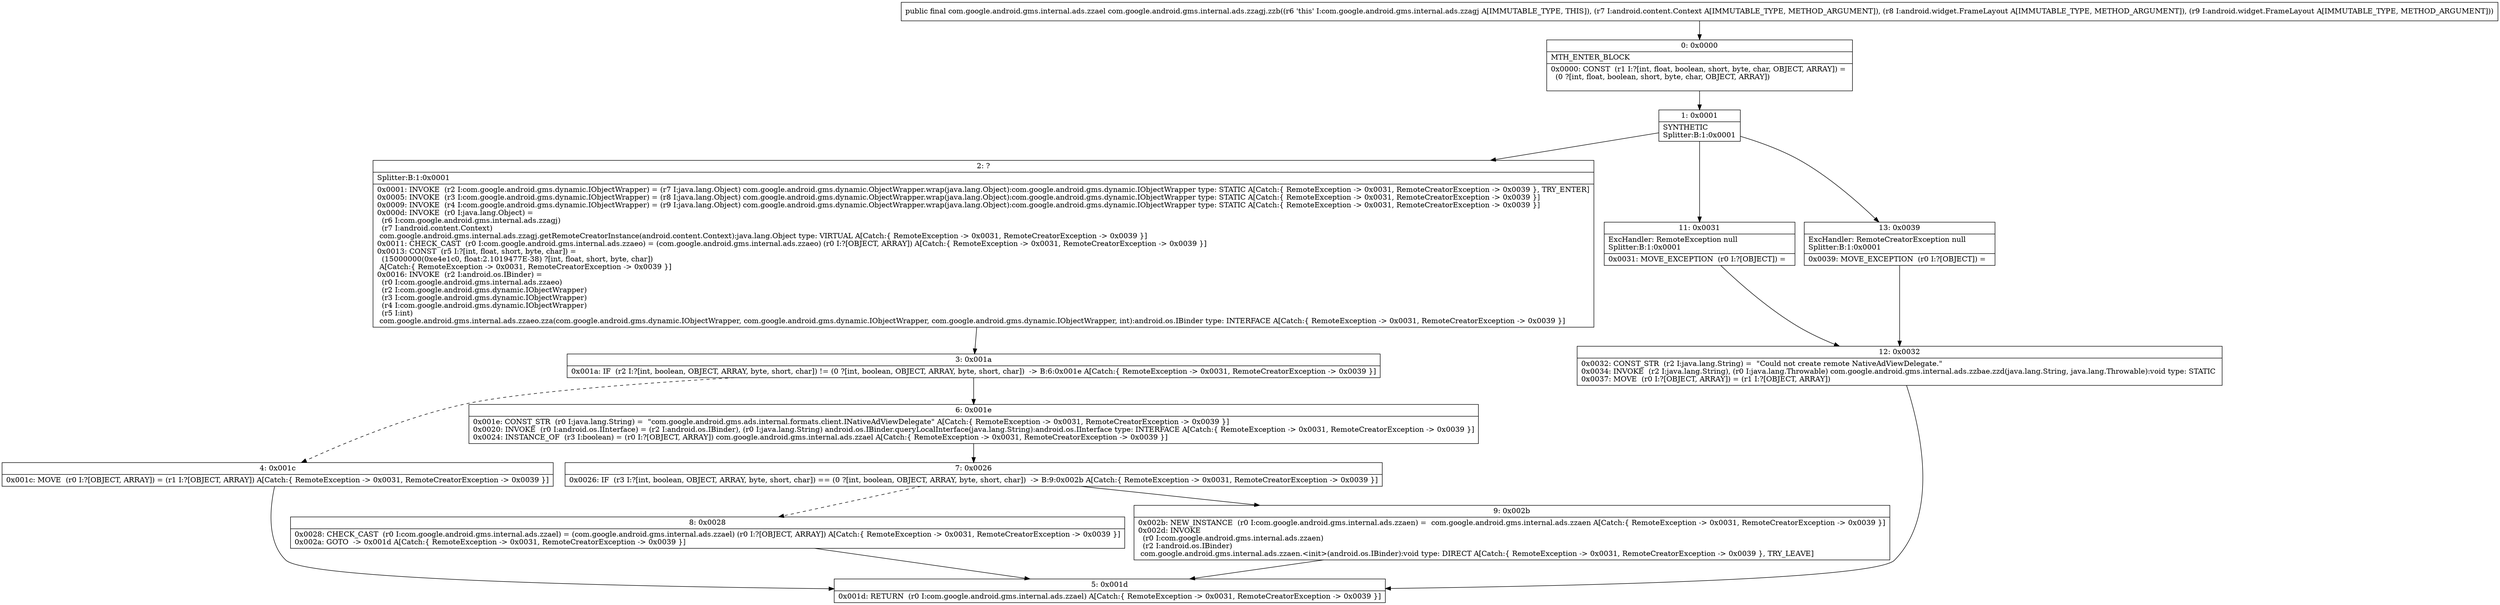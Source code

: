 digraph "CFG forcom.google.android.gms.internal.ads.zzagj.zzb(Landroid\/content\/Context;Landroid\/widget\/FrameLayout;Landroid\/widget\/FrameLayout;)Lcom\/google\/android\/gms\/internal\/ads\/zzael;" {
Node_0 [shape=record,label="{0\:\ 0x0000|MTH_ENTER_BLOCK\l|0x0000: CONST  (r1 I:?[int, float, boolean, short, byte, char, OBJECT, ARRAY]) = \l  (0 ?[int, float, boolean, short, byte, char, OBJECT, ARRAY])\l \l}"];
Node_1 [shape=record,label="{1\:\ 0x0001|SYNTHETIC\lSplitter:B:1:0x0001\l}"];
Node_2 [shape=record,label="{2\:\ ?|Splitter:B:1:0x0001\l|0x0001: INVOKE  (r2 I:com.google.android.gms.dynamic.IObjectWrapper) = (r7 I:java.lang.Object) com.google.android.gms.dynamic.ObjectWrapper.wrap(java.lang.Object):com.google.android.gms.dynamic.IObjectWrapper type: STATIC A[Catch:\{ RemoteException \-\> 0x0031, RemoteCreatorException \-\> 0x0039 \}, TRY_ENTER]\l0x0005: INVOKE  (r3 I:com.google.android.gms.dynamic.IObjectWrapper) = (r8 I:java.lang.Object) com.google.android.gms.dynamic.ObjectWrapper.wrap(java.lang.Object):com.google.android.gms.dynamic.IObjectWrapper type: STATIC A[Catch:\{ RemoteException \-\> 0x0031, RemoteCreatorException \-\> 0x0039 \}]\l0x0009: INVOKE  (r4 I:com.google.android.gms.dynamic.IObjectWrapper) = (r9 I:java.lang.Object) com.google.android.gms.dynamic.ObjectWrapper.wrap(java.lang.Object):com.google.android.gms.dynamic.IObjectWrapper type: STATIC A[Catch:\{ RemoteException \-\> 0x0031, RemoteCreatorException \-\> 0x0039 \}]\l0x000d: INVOKE  (r0 I:java.lang.Object) = \l  (r6 I:com.google.android.gms.internal.ads.zzagj)\l  (r7 I:android.content.Context)\l com.google.android.gms.internal.ads.zzagj.getRemoteCreatorInstance(android.content.Context):java.lang.Object type: VIRTUAL A[Catch:\{ RemoteException \-\> 0x0031, RemoteCreatorException \-\> 0x0039 \}]\l0x0011: CHECK_CAST  (r0 I:com.google.android.gms.internal.ads.zzaeo) = (com.google.android.gms.internal.ads.zzaeo) (r0 I:?[OBJECT, ARRAY]) A[Catch:\{ RemoteException \-\> 0x0031, RemoteCreatorException \-\> 0x0039 \}]\l0x0013: CONST  (r5 I:?[int, float, short, byte, char]) = \l  (15000000(0xe4e1c0, float:2.1019477E\-38) ?[int, float, short, byte, char])\l A[Catch:\{ RemoteException \-\> 0x0031, RemoteCreatorException \-\> 0x0039 \}]\l0x0016: INVOKE  (r2 I:android.os.IBinder) = \l  (r0 I:com.google.android.gms.internal.ads.zzaeo)\l  (r2 I:com.google.android.gms.dynamic.IObjectWrapper)\l  (r3 I:com.google.android.gms.dynamic.IObjectWrapper)\l  (r4 I:com.google.android.gms.dynamic.IObjectWrapper)\l  (r5 I:int)\l com.google.android.gms.internal.ads.zzaeo.zza(com.google.android.gms.dynamic.IObjectWrapper, com.google.android.gms.dynamic.IObjectWrapper, com.google.android.gms.dynamic.IObjectWrapper, int):android.os.IBinder type: INTERFACE A[Catch:\{ RemoteException \-\> 0x0031, RemoteCreatorException \-\> 0x0039 \}]\l}"];
Node_3 [shape=record,label="{3\:\ 0x001a|0x001a: IF  (r2 I:?[int, boolean, OBJECT, ARRAY, byte, short, char]) != (0 ?[int, boolean, OBJECT, ARRAY, byte, short, char])  \-\> B:6:0x001e A[Catch:\{ RemoteException \-\> 0x0031, RemoteCreatorException \-\> 0x0039 \}]\l}"];
Node_4 [shape=record,label="{4\:\ 0x001c|0x001c: MOVE  (r0 I:?[OBJECT, ARRAY]) = (r1 I:?[OBJECT, ARRAY]) A[Catch:\{ RemoteException \-\> 0x0031, RemoteCreatorException \-\> 0x0039 \}]\l}"];
Node_5 [shape=record,label="{5\:\ 0x001d|0x001d: RETURN  (r0 I:com.google.android.gms.internal.ads.zzael) A[Catch:\{ RemoteException \-\> 0x0031, RemoteCreatorException \-\> 0x0039 \}]\l}"];
Node_6 [shape=record,label="{6\:\ 0x001e|0x001e: CONST_STR  (r0 I:java.lang.String) =  \"com.google.android.gms.ads.internal.formats.client.INativeAdViewDelegate\" A[Catch:\{ RemoteException \-\> 0x0031, RemoteCreatorException \-\> 0x0039 \}]\l0x0020: INVOKE  (r0 I:android.os.IInterface) = (r2 I:android.os.IBinder), (r0 I:java.lang.String) android.os.IBinder.queryLocalInterface(java.lang.String):android.os.IInterface type: INTERFACE A[Catch:\{ RemoteException \-\> 0x0031, RemoteCreatorException \-\> 0x0039 \}]\l0x0024: INSTANCE_OF  (r3 I:boolean) = (r0 I:?[OBJECT, ARRAY]) com.google.android.gms.internal.ads.zzael A[Catch:\{ RemoteException \-\> 0x0031, RemoteCreatorException \-\> 0x0039 \}]\l}"];
Node_7 [shape=record,label="{7\:\ 0x0026|0x0026: IF  (r3 I:?[int, boolean, OBJECT, ARRAY, byte, short, char]) == (0 ?[int, boolean, OBJECT, ARRAY, byte, short, char])  \-\> B:9:0x002b A[Catch:\{ RemoteException \-\> 0x0031, RemoteCreatorException \-\> 0x0039 \}]\l}"];
Node_8 [shape=record,label="{8\:\ 0x0028|0x0028: CHECK_CAST  (r0 I:com.google.android.gms.internal.ads.zzael) = (com.google.android.gms.internal.ads.zzael) (r0 I:?[OBJECT, ARRAY]) A[Catch:\{ RemoteException \-\> 0x0031, RemoteCreatorException \-\> 0x0039 \}]\l0x002a: GOTO  \-\> 0x001d A[Catch:\{ RemoteException \-\> 0x0031, RemoteCreatorException \-\> 0x0039 \}]\l}"];
Node_9 [shape=record,label="{9\:\ 0x002b|0x002b: NEW_INSTANCE  (r0 I:com.google.android.gms.internal.ads.zzaen) =  com.google.android.gms.internal.ads.zzaen A[Catch:\{ RemoteException \-\> 0x0031, RemoteCreatorException \-\> 0x0039 \}]\l0x002d: INVOKE  \l  (r0 I:com.google.android.gms.internal.ads.zzaen)\l  (r2 I:android.os.IBinder)\l com.google.android.gms.internal.ads.zzaen.\<init\>(android.os.IBinder):void type: DIRECT A[Catch:\{ RemoteException \-\> 0x0031, RemoteCreatorException \-\> 0x0039 \}, TRY_LEAVE]\l}"];
Node_11 [shape=record,label="{11\:\ 0x0031|ExcHandler: RemoteException null\lSplitter:B:1:0x0001\l|0x0031: MOVE_EXCEPTION  (r0 I:?[OBJECT]) =  \l}"];
Node_12 [shape=record,label="{12\:\ 0x0032|0x0032: CONST_STR  (r2 I:java.lang.String) =  \"Could not create remote NativeAdViewDelegate.\" \l0x0034: INVOKE  (r2 I:java.lang.String), (r0 I:java.lang.Throwable) com.google.android.gms.internal.ads.zzbae.zzd(java.lang.String, java.lang.Throwable):void type: STATIC \l0x0037: MOVE  (r0 I:?[OBJECT, ARRAY]) = (r1 I:?[OBJECT, ARRAY]) \l}"];
Node_13 [shape=record,label="{13\:\ 0x0039|ExcHandler: RemoteCreatorException null\lSplitter:B:1:0x0001\l|0x0039: MOVE_EXCEPTION  (r0 I:?[OBJECT]) =  \l}"];
MethodNode[shape=record,label="{public final com.google.android.gms.internal.ads.zzael com.google.android.gms.internal.ads.zzagj.zzb((r6 'this' I:com.google.android.gms.internal.ads.zzagj A[IMMUTABLE_TYPE, THIS]), (r7 I:android.content.Context A[IMMUTABLE_TYPE, METHOD_ARGUMENT]), (r8 I:android.widget.FrameLayout A[IMMUTABLE_TYPE, METHOD_ARGUMENT]), (r9 I:android.widget.FrameLayout A[IMMUTABLE_TYPE, METHOD_ARGUMENT])) }"];
MethodNode -> Node_0;
Node_0 -> Node_1;
Node_1 -> Node_2;
Node_1 -> Node_11;
Node_1 -> Node_13;
Node_2 -> Node_3;
Node_3 -> Node_4[style=dashed];
Node_3 -> Node_6;
Node_4 -> Node_5;
Node_6 -> Node_7;
Node_7 -> Node_8[style=dashed];
Node_7 -> Node_9;
Node_8 -> Node_5;
Node_9 -> Node_5;
Node_11 -> Node_12;
Node_12 -> Node_5;
Node_13 -> Node_12;
}

